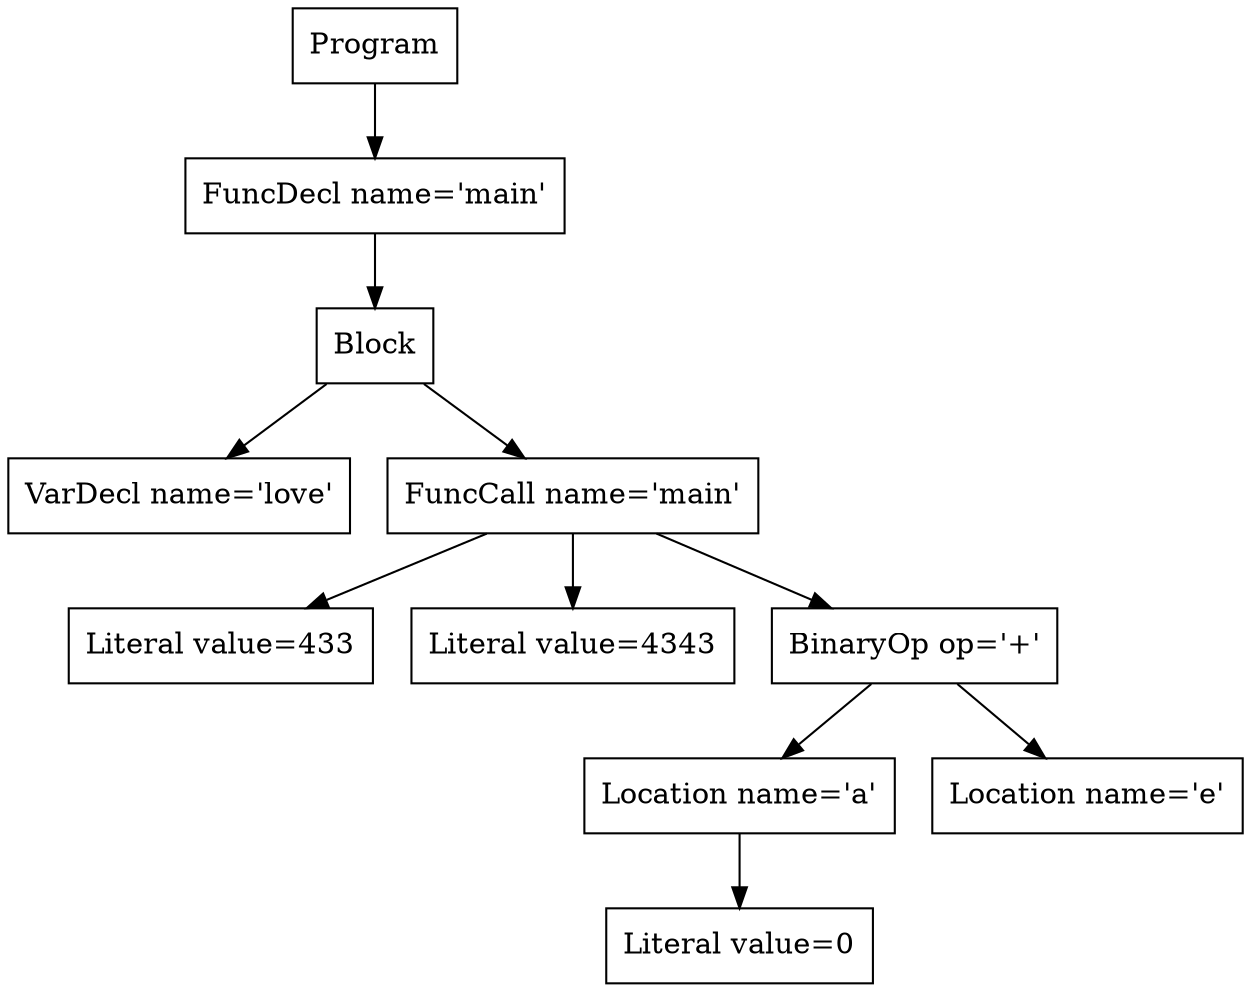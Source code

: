 digraph AST {
3 [shape=box, label="VarDecl name='love'"];
5 [shape=box, label="Literal value=433"];
6 [shape=box, label="Literal value=4343"];
9 [shape=box, label="Literal value=0"];
8 [shape=box, label="Location name='a'"];
8 -> 9;
10 [shape=box, label="Location name='e'"];
7 [shape=box, label="BinaryOp op='+'"];
7 -> 8;
7 -> 10;
4 [shape=box, label="FuncCall name='main'"];
4 -> 5;
4 -> 6;
4 -> 7;
2 [shape=box, label="Block"];
2 -> 3;
2 -> 4;
1 [shape=box, label="FuncDecl name='main'"];
1 -> 2;
0 [shape=box, label="Program"];
0 -> 1;
}

